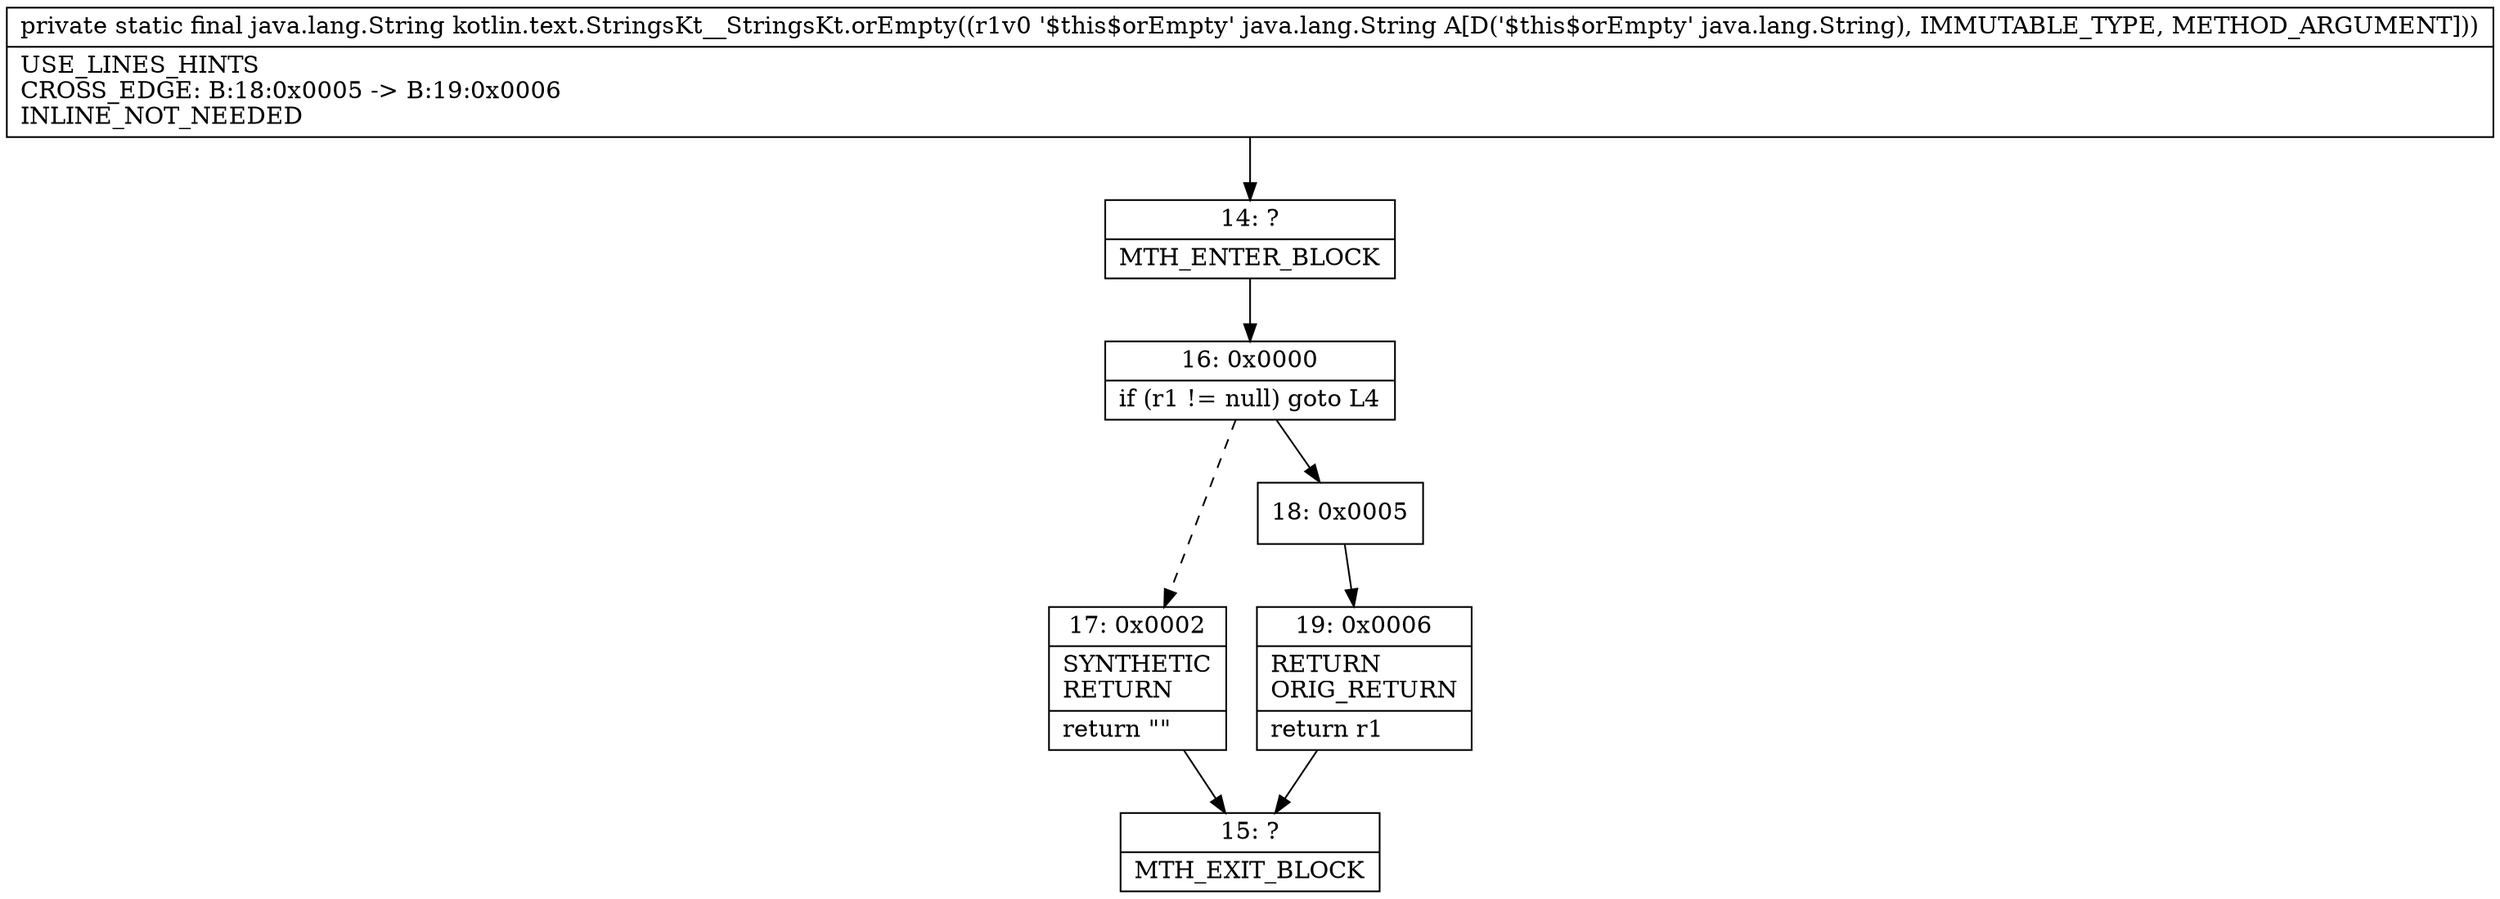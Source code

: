digraph "CFG forkotlin.text.StringsKt__StringsKt.orEmpty(Ljava\/lang\/String;)Ljava\/lang\/String;" {
Node_14 [shape=record,label="{14\:\ ?|MTH_ENTER_BLOCK\l}"];
Node_16 [shape=record,label="{16\:\ 0x0000|if (r1 != null) goto L4\l}"];
Node_17 [shape=record,label="{17\:\ 0x0002|SYNTHETIC\lRETURN\l|return \"\"\l}"];
Node_15 [shape=record,label="{15\:\ ?|MTH_EXIT_BLOCK\l}"];
Node_18 [shape=record,label="{18\:\ 0x0005}"];
Node_19 [shape=record,label="{19\:\ 0x0006|RETURN\lORIG_RETURN\l|return r1\l}"];
MethodNode[shape=record,label="{private static final java.lang.String kotlin.text.StringsKt__StringsKt.orEmpty((r1v0 '$this$orEmpty' java.lang.String A[D('$this$orEmpty' java.lang.String), IMMUTABLE_TYPE, METHOD_ARGUMENT]))  | USE_LINES_HINTS\lCROSS_EDGE: B:18:0x0005 \-\> B:19:0x0006\lINLINE_NOT_NEEDED\l}"];
MethodNode -> Node_14;Node_14 -> Node_16;
Node_16 -> Node_17[style=dashed];
Node_16 -> Node_18;
Node_17 -> Node_15;
Node_18 -> Node_19;
Node_19 -> Node_15;
}

